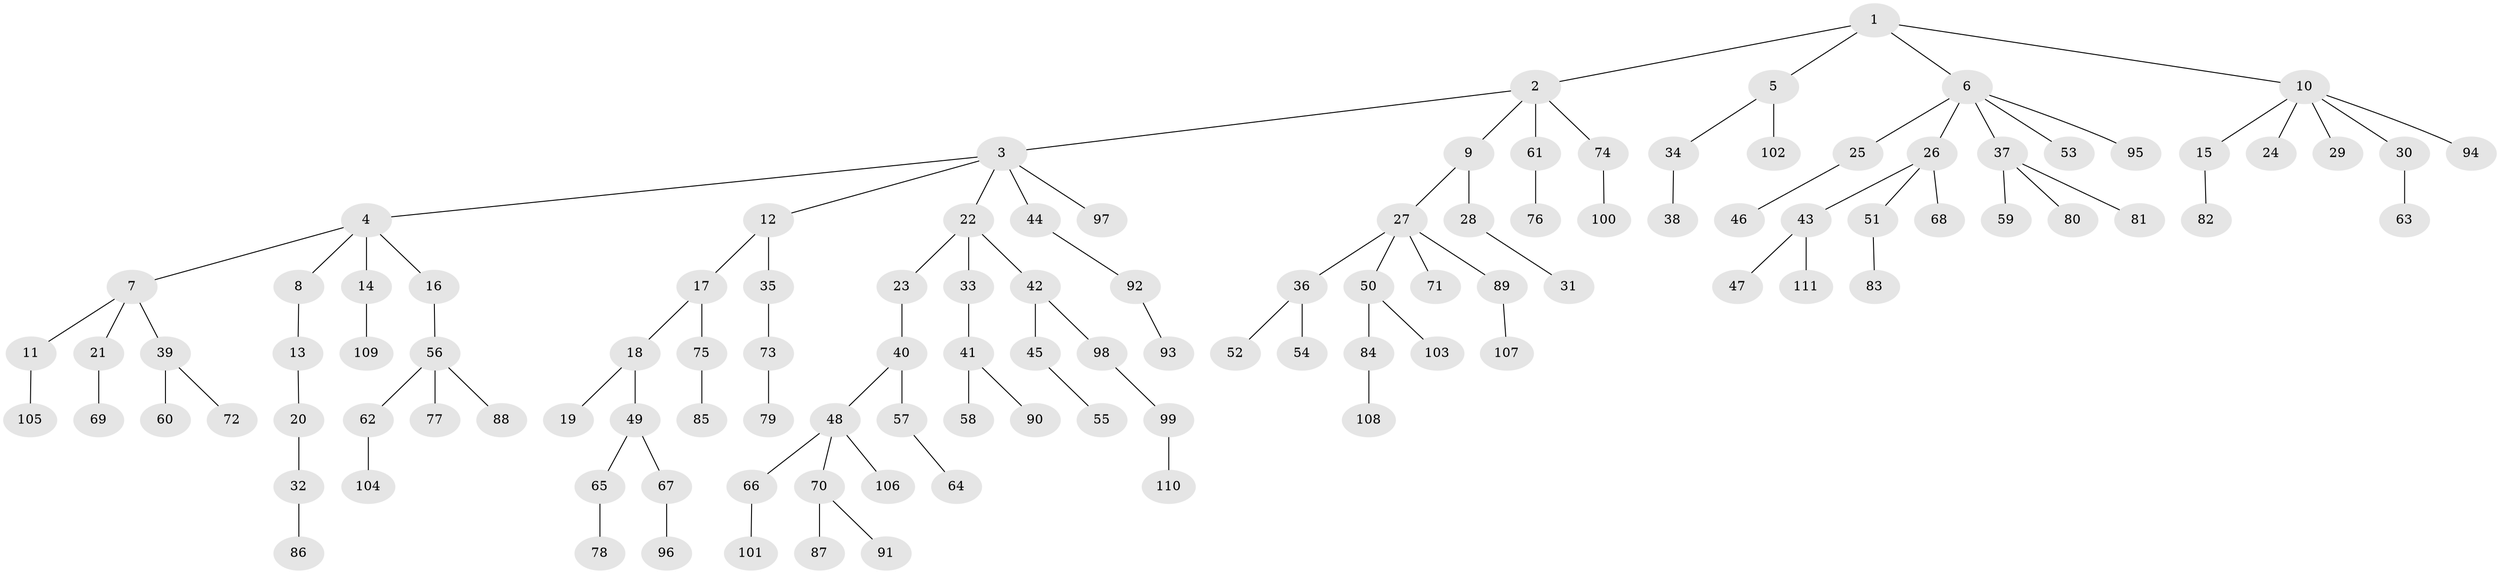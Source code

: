// coarse degree distribution, {8: 0.0136986301369863, 6: 0.0273972602739726, 5: 0.0821917808219178, 2: 0.1780821917808219, 4: 0.0410958904109589, 3: 0.0547945205479452, 1: 0.6027397260273972}
// Generated by graph-tools (version 1.1) at 2025/42/03/06/25 10:42:06]
// undirected, 111 vertices, 110 edges
graph export_dot {
graph [start="1"]
  node [color=gray90,style=filled];
  1;
  2;
  3;
  4;
  5;
  6;
  7;
  8;
  9;
  10;
  11;
  12;
  13;
  14;
  15;
  16;
  17;
  18;
  19;
  20;
  21;
  22;
  23;
  24;
  25;
  26;
  27;
  28;
  29;
  30;
  31;
  32;
  33;
  34;
  35;
  36;
  37;
  38;
  39;
  40;
  41;
  42;
  43;
  44;
  45;
  46;
  47;
  48;
  49;
  50;
  51;
  52;
  53;
  54;
  55;
  56;
  57;
  58;
  59;
  60;
  61;
  62;
  63;
  64;
  65;
  66;
  67;
  68;
  69;
  70;
  71;
  72;
  73;
  74;
  75;
  76;
  77;
  78;
  79;
  80;
  81;
  82;
  83;
  84;
  85;
  86;
  87;
  88;
  89;
  90;
  91;
  92;
  93;
  94;
  95;
  96;
  97;
  98;
  99;
  100;
  101;
  102;
  103;
  104;
  105;
  106;
  107;
  108;
  109;
  110;
  111;
  1 -- 2;
  1 -- 5;
  1 -- 6;
  1 -- 10;
  2 -- 3;
  2 -- 9;
  2 -- 61;
  2 -- 74;
  3 -- 4;
  3 -- 12;
  3 -- 22;
  3 -- 44;
  3 -- 97;
  4 -- 7;
  4 -- 8;
  4 -- 14;
  4 -- 16;
  5 -- 34;
  5 -- 102;
  6 -- 25;
  6 -- 26;
  6 -- 37;
  6 -- 53;
  6 -- 95;
  7 -- 11;
  7 -- 21;
  7 -- 39;
  8 -- 13;
  9 -- 27;
  9 -- 28;
  10 -- 15;
  10 -- 24;
  10 -- 29;
  10 -- 30;
  10 -- 94;
  11 -- 105;
  12 -- 17;
  12 -- 35;
  13 -- 20;
  14 -- 109;
  15 -- 82;
  16 -- 56;
  17 -- 18;
  17 -- 75;
  18 -- 19;
  18 -- 49;
  20 -- 32;
  21 -- 69;
  22 -- 23;
  22 -- 33;
  22 -- 42;
  23 -- 40;
  25 -- 46;
  26 -- 43;
  26 -- 51;
  26 -- 68;
  27 -- 36;
  27 -- 50;
  27 -- 71;
  27 -- 89;
  28 -- 31;
  30 -- 63;
  32 -- 86;
  33 -- 41;
  34 -- 38;
  35 -- 73;
  36 -- 52;
  36 -- 54;
  37 -- 59;
  37 -- 80;
  37 -- 81;
  39 -- 60;
  39 -- 72;
  40 -- 48;
  40 -- 57;
  41 -- 58;
  41 -- 90;
  42 -- 45;
  42 -- 98;
  43 -- 47;
  43 -- 111;
  44 -- 92;
  45 -- 55;
  48 -- 66;
  48 -- 70;
  48 -- 106;
  49 -- 65;
  49 -- 67;
  50 -- 84;
  50 -- 103;
  51 -- 83;
  56 -- 62;
  56 -- 77;
  56 -- 88;
  57 -- 64;
  61 -- 76;
  62 -- 104;
  65 -- 78;
  66 -- 101;
  67 -- 96;
  70 -- 87;
  70 -- 91;
  73 -- 79;
  74 -- 100;
  75 -- 85;
  84 -- 108;
  89 -- 107;
  92 -- 93;
  98 -- 99;
  99 -- 110;
}
